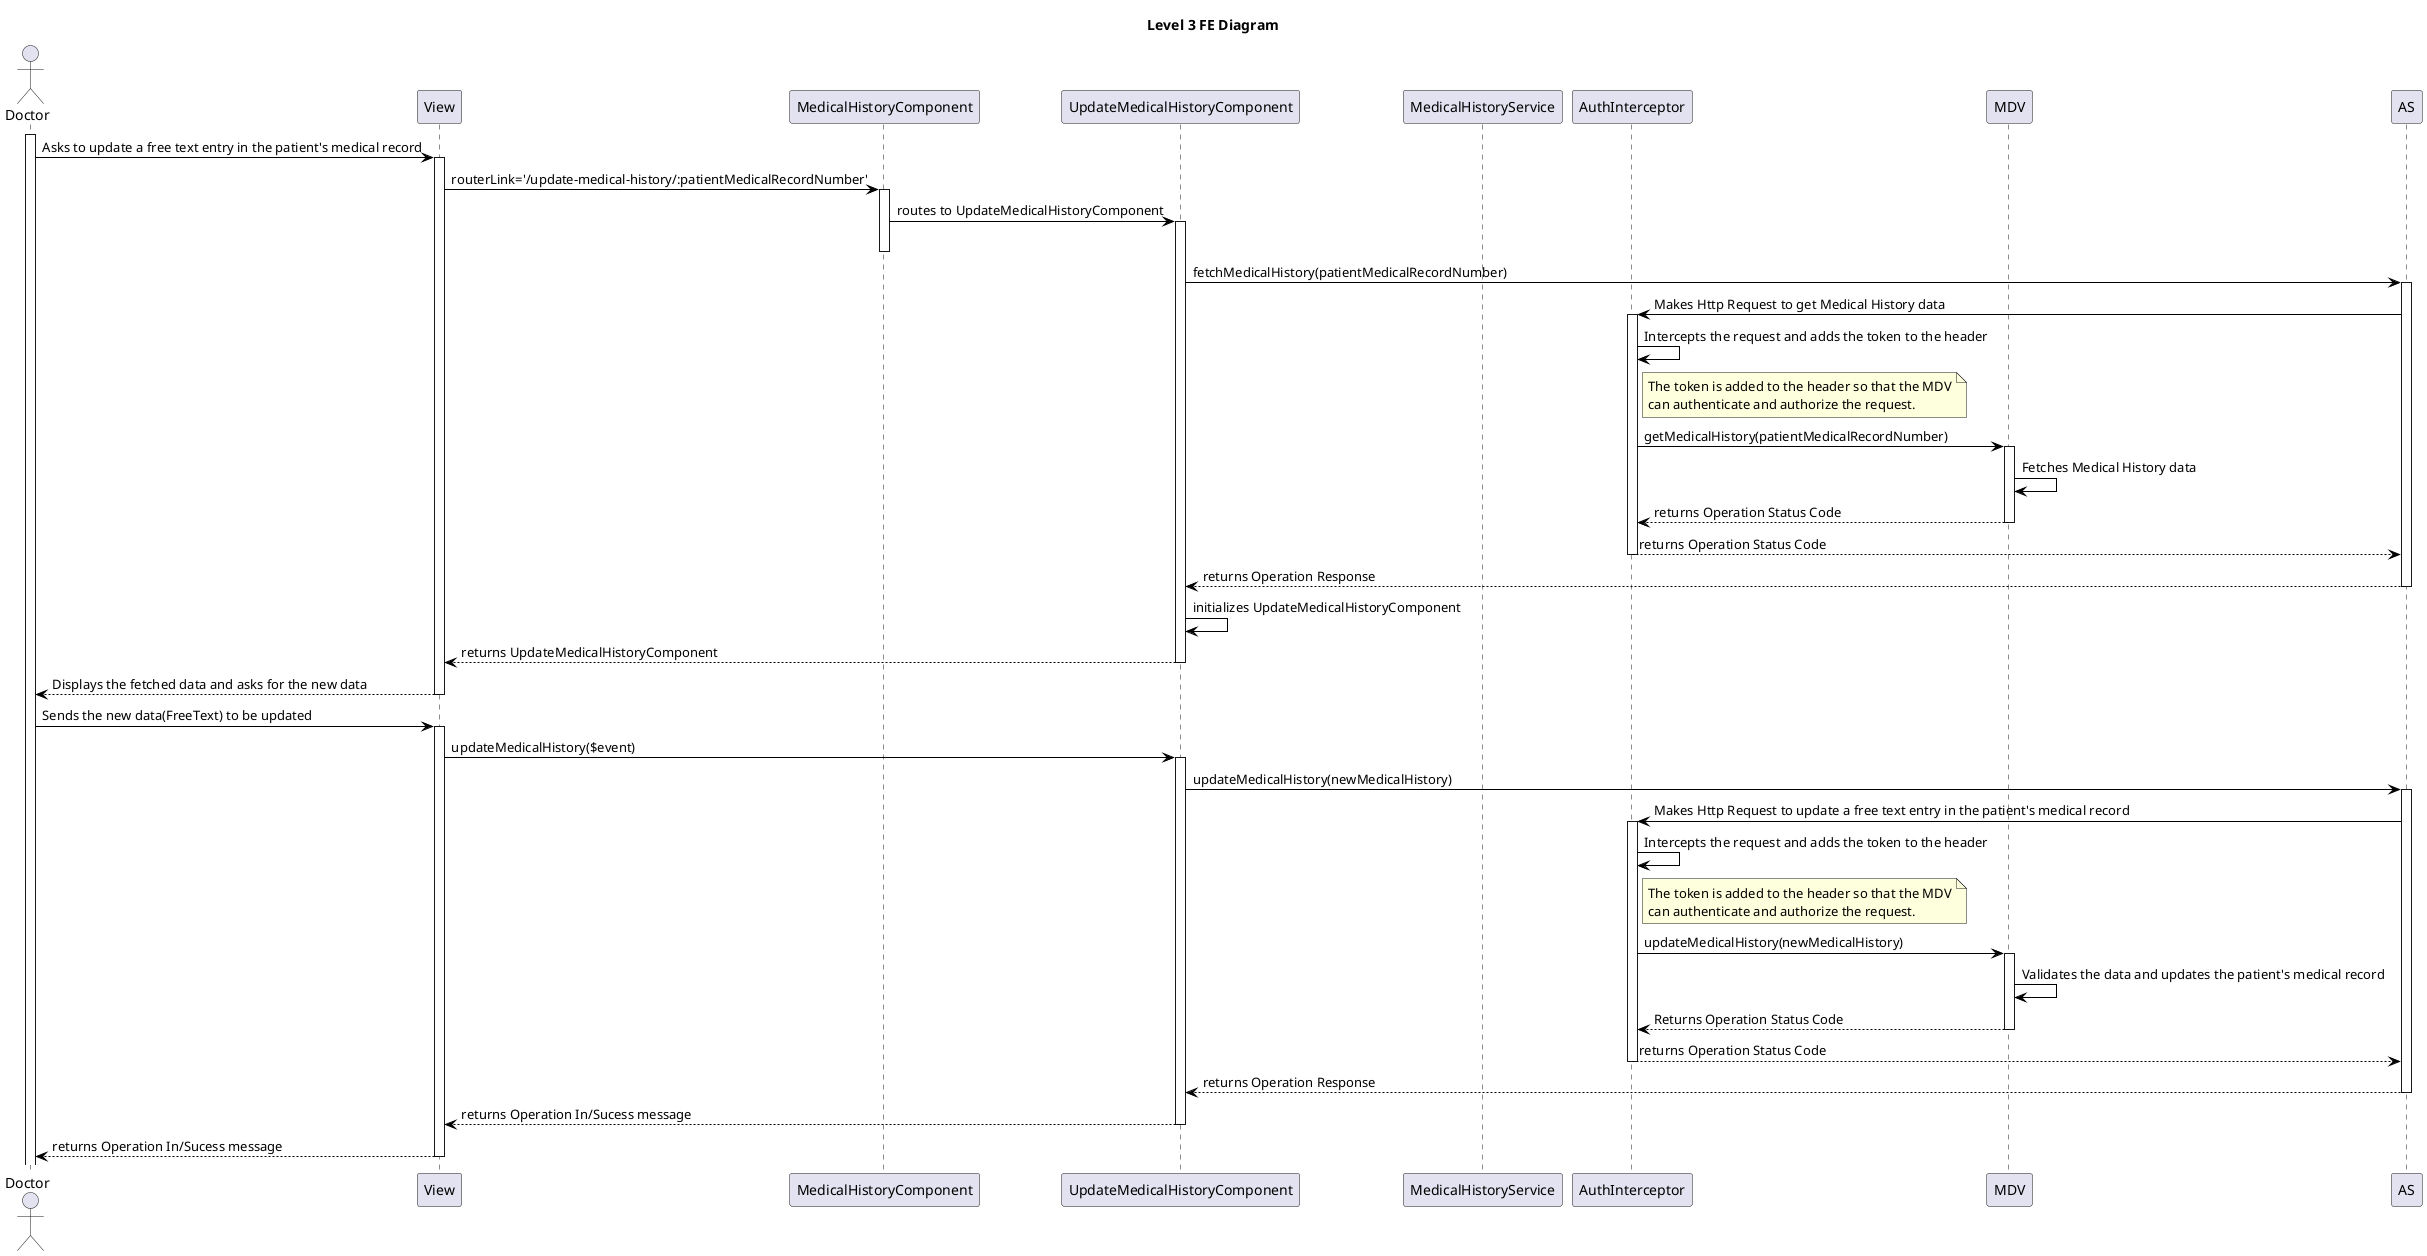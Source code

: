 @startuml level_3_FE

title Level 3 FE Diagram

hide empty members
'skinparam Linetype ortho

skinparam class {
    BackgroundColor<<valueObject>> #D6EAF8
    BackgroundColor<<root>> #FDEBD0
    BackgroundColor<<service>> #D1F2EB
    BackgroundColor #UIF9E7
    ArrowColor Black
}

skinparam package {
    BackgroundColor #EBF5FB
}

actor Doctor as A
participant View as UI
participant "MedicalHistoryComponent" as AMC
participant "UpdateMedicalHistoryComponent" as UAC
participant "MedicalHistoryService" as ORS
participant "AuthInterceptor" as AI
participant MDV as MDV

activate A
A -> UI: Asks to update a free text entry in the patient's medical record
activate UI
UI -> AMC: routerLink='/update-medical-history/:patientMedicalRecordNumber'
activate AMC
AMC -> UAC: routes to UpdateMedicalHistoryComponent
activate UAC
deactivate AMC
UAC -> AS: fetchMedicalHistory(patientMedicalRecordNumber)
activate AS
AS -> AI: Makes Http Request to get Medical History data
activate AI
AI -> AI: Intercepts the request and adds the token to the header
note right of AI
    The token is added to the header so that the MDV
    can authenticate and authorize the request.
end note
AI -> MDV: getMedicalHistory(patientMedicalRecordNumber)
activate MDV
MDV -> MDV: Fetches Medical History data
MDV --> AI: returns Operation Status Code
deactivate MDV
AI --> AS: returns Operation Status Code
deactivate AI
AS --> UAC: returns Operation Response
deactivate AS
UAC -> UAC: initializes UpdateMedicalHistoryComponent
UAC --> UI: returns UpdateMedicalHistoryComponent
deactivate UAC
UI --> A: Displays the fetched data and asks for the new data
deactivate UI
A -> UI: Sends the new data(FreeText) to be updated
activate UI
UI -> UAC: updateMedicalHistory($event)
activate UAC
UAC -> AS: updateMedicalHistory(newMedicalHistory)
activate AS
AS -> AI: Makes Http Request to update a free text entry in the patient's medical record
activate AI
AI -> AI: Intercepts the request and adds the token to the header
note right of AI
    The token is added to the header so that the MDV
    can authenticate and authorize the request.
end note
AI -> MDV: updateMedicalHistory(newMedicalHistory)
activate MDV
MDV -> MDV: Validates the data and updates the patient's medical record
MDV --> AI: Returns Operation Status Code
deactivate MDV
AI --> AS: returns Operation Status Code
deactivate AI
AS --> UAC: returns Operation Response
deactivate AS
UAC --> UI: returns Operation In/Sucess message
deactivate UAC
UI --> A: returns Operation In/Sucess message
deactivate UI

@enduml